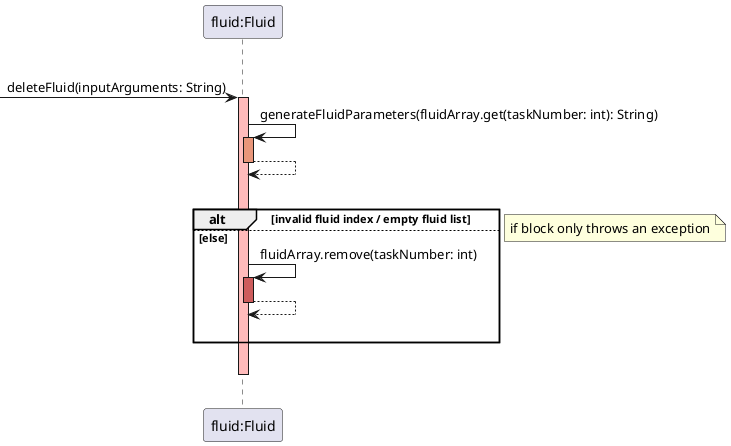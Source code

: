 @startuml
'https://plantuml.com/sequence-diagram
|||
participant "fluid:Fluid"

->"fluid:Fluid" : deleteFluid(inputArguments: String)
activate "fluid:Fluid" #FFBBBB

"fluid:Fluid"->"fluid:Fluid" : generateFluidParameters(fluidArray.get(taskNumber: int): String)
activate "fluid:Fluid" #DarkSalmon
return
|||
alt invalid fluid index / empty fluid list
else else
"fluid:Fluid"->"fluid:Fluid" : fluidArray.remove(taskNumber: int)
activate "fluid:Fluid" #IndianRed
return
|||
    end
    note left : if block only throws an exception
    |||
    deactivate "fluid:Fluid"
    |||
@enduml